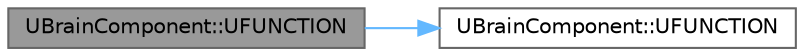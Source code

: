 digraph "UBrainComponent::UFUNCTION"
{
 // INTERACTIVE_SVG=YES
 // LATEX_PDF_SIZE
  bgcolor="transparent";
  edge [fontname=Helvetica,fontsize=10,labelfontname=Helvetica,labelfontsize=10];
  node [fontname=Helvetica,fontsize=10,shape=box,height=0.2,width=0.4];
  rankdir="LR";
  Node1 [id="Node000001",label="UBrainComponent::UFUNCTION",height=0.2,width=0.4,color="gray40", fillcolor="grey60", style="filled", fontcolor="black",tooltip="Stops currently running brain logic."];
  Node1 -> Node2 [id="edge1_Node000001_Node000002",color="steelblue1",style="solid",tooltip=" "];
  Node2 [id="Node000002",label="UBrainComponent::UFUNCTION",height=0.2,width=0.4,color="grey40", fillcolor="white", style="filled",URL="$d1/da3/classUBrainComponent.html#a1171d6fa65f3128630d03511b4ad13d7",tooltip="Starts brain logic."];
}
